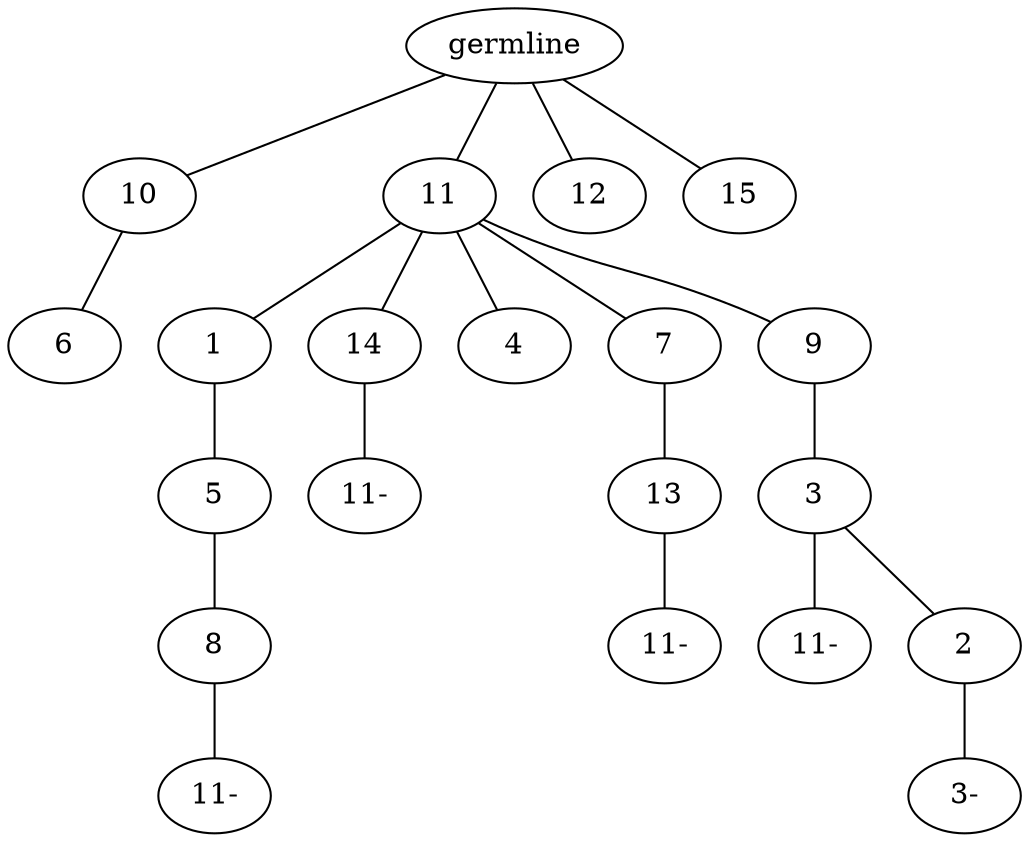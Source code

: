 graph tree {
    "140164411468816" [label="germline"];
    "140164411357792" [label="10"];
    "140164411357744" [label="6"];
    "140164411357504" [label="11"];
    "140164411357456" [label="1"];
    "140164411356448" [label="5"];
    "140164411358320" [label="8"];
    "140164411652944" [label="11-"];
    "140164411355728" [label="14"];
    "140164411357600" [label="11-"];
    "140164411359136" [label="4"];
    "140164411358992" [label="7"];
    "140164411358272" [label="13"];
    "140164411355248" [label="11-"];
    "140164411356016" [label="9"];
    "140164411356400" [label="3"];
    "140164411499136" [label="11-"];
    "140164411355536" [label="2"];
    "140164411356976" [label="3-"];
    "140164411355296" [label="12"];
    "140164411356784" [label="15"];
    "140164411468816" -- "140164411357792";
    "140164411468816" -- "140164411357504";
    "140164411468816" -- "140164411355296";
    "140164411468816" -- "140164411356784";
    "140164411357792" -- "140164411357744";
    "140164411357504" -- "140164411357456";
    "140164411357504" -- "140164411355728";
    "140164411357504" -- "140164411359136";
    "140164411357504" -- "140164411358992";
    "140164411357504" -- "140164411356016";
    "140164411357456" -- "140164411356448";
    "140164411356448" -- "140164411358320";
    "140164411358320" -- "140164411652944";
    "140164411355728" -- "140164411357600";
    "140164411358992" -- "140164411358272";
    "140164411358272" -- "140164411355248";
    "140164411356016" -- "140164411356400";
    "140164411356400" -- "140164411499136";
    "140164411356400" -- "140164411355536";
    "140164411355536" -- "140164411356976";
}
